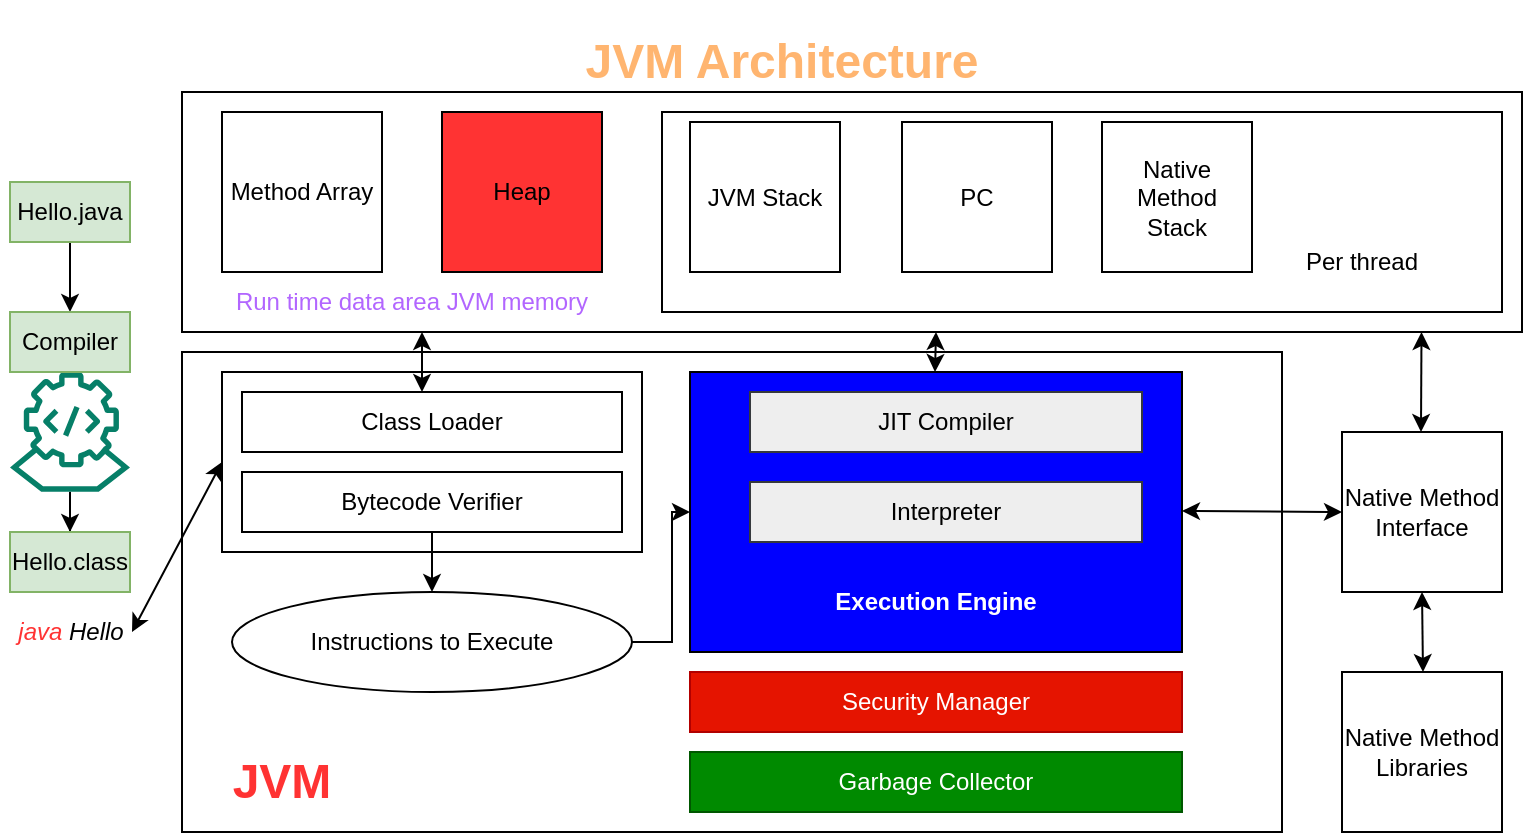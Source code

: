 <mxfile version="17.4.2" type="device"><diagram id="C5RBs43oDa-KdzZeNtuy" name="Page-1"><mxGraphModel dx="1422" dy="1963" grid="1" gridSize="10" guides="1" tooltips="1" connect="1" arrows="1" fold="1" page="1" pageScale="1" pageWidth="827" pageHeight="1169" math="0" shadow="0"><root><mxCell id="WIyWlLk6GJQsqaUBKTNV-0"/><mxCell id="WIyWlLk6GJQsqaUBKTNV-1" parent="WIyWlLk6GJQsqaUBKTNV-0"/><mxCell id="ZFTioDY8VbY5Nrr1AqeJ-0" value="" style="edgeStyle=orthogonalEdgeStyle;rounded=0;orthogonalLoop=1;jettySize=auto;html=1;" parent="WIyWlLk6GJQsqaUBKTNV-1" source="H6QIbEnyW9liXzOCOHLz-1" target="H6QIbEnyW9liXzOCOHLz-4" edge="1"><mxGeometry relative="1" as="geometry"/></mxCell><mxCell id="H6QIbEnyW9liXzOCOHLz-1" value="Hello.java" style="text;html=1;strokeColor=#82b366;fillColor=#d5e8d4;align=center;verticalAlign=middle;whiteSpace=wrap;rounded=0;" parent="WIyWlLk6GJQsqaUBKTNV-1" vertex="1"><mxGeometry x="74" y="75" width="60" height="30" as="geometry"/></mxCell><mxCell id="ZFTioDY8VbY5Nrr1AqeJ-2" value="" style="edgeStyle=orthogonalEdgeStyle;rounded=0;orthogonalLoop=1;jettySize=auto;html=1;" parent="WIyWlLk6GJQsqaUBKTNV-1" source="H6QIbEnyW9liXzOCOHLz-3" target="H6QIbEnyW9liXzOCOHLz-7" edge="1"><mxGeometry relative="1" as="geometry"/></mxCell><mxCell id="H6QIbEnyW9liXzOCOHLz-3" value="" style="sketch=0;outlineConnect=0;fontColor=#232F3E;gradientColor=none;fillColor=#067F68;strokeColor=none;dashed=0;verticalLabelPosition=bottom;verticalAlign=top;align=center;html=1;fontSize=12;fontStyle=0;aspect=fixed;shape=mxgraph.aws4.mainframe_modernization_compiler;" parent="WIyWlLk6GJQsqaUBKTNV-1" vertex="1"><mxGeometry x="74" y="170" width="60" height="60" as="geometry"/></mxCell><mxCell id="H6QIbEnyW9liXzOCOHLz-4" value="Compiler" style="text;html=1;strokeColor=#82b366;fillColor=#d5e8d4;align=center;verticalAlign=middle;whiteSpace=wrap;rounded=0;" parent="WIyWlLk6GJQsqaUBKTNV-1" vertex="1"><mxGeometry x="74" y="140" width="60" height="30" as="geometry"/></mxCell><mxCell id="H6QIbEnyW9liXzOCOHLz-7" value="Hello.class" style="text;html=1;strokeColor=#82b366;fillColor=#d5e8d4;align=center;verticalAlign=middle;whiteSpace=wrap;rounded=0;" parent="WIyWlLk6GJQsqaUBKTNV-1" vertex="1"><mxGeometry x="74" y="250" width="60" height="30" as="geometry"/></mxCell><mxCell id="H6QIbEnyW9liXzOCOHLz-9" value="" style="rounded=0;whiteSpace=wrap;html=1;" parent="WIyWlLk6GJQsqaUBKTNV-1" vertex="1"><mxGeometry x="160" y="160" width="550" height="240" as="geometry"/></mxCell><mxCell id="H6QIbEnyW9liXzOCOHLz-10" value="" style="rounded=0;whiteSpace=wrap;html=1;" parent="WIyWlLk6GJQsqaUBKTNV-1" vertex="1"><mxGeometry x="160" y="30" width="670" height="120" as="geometry"/></mxCell><mxCell id="H6QIbEnyW9liXzOCOHLz-11" value="Method Array" style="whiteSpace=wrap;html=1;aspect=fixed;" parent="WIyWlLk6GJQsqaUBKTNV-1" vertex="1"><mxGeometry x="180" y="40" width="80" height="80" as="geometry"/></mxCell><mxCell id="H6QIbEnyW9liXzOCOHLz-12" value="Heap" style="whiteSpace=wrap;html=1;aspect=fixed;fillColor=#FF3333;" parent="WIyWlLk6GJQsqaUBKTNV-1" vertex="1"><mxGeometry x="290" y="40" width="80" height="80" as="geometry"/></mxCell><mxCell id="H6QIbEnyW9liXzOCOHLz-14" value="" style="rounded=0;whiteSpace=wrap;html=1;" parent="WIyWlLk6GJQsqaUBKTNV-1" vertex="1"><mxGeometry x="400" y="40" width="420" height="100" as="geometry"/></mxCell><mxCell id="H6QIbEnyW9liXzOCOHLz-15" value="JVM Stack" style="whiteSpace=wrap;html=1;aspect=fixed;" parent="WIyWlLk6GJQsqaUBKTNV-1" vertex="1"><mxGeometry x="414" y="45" width="75" height="75" as="geometry"/></mxCell><mxCell id="H6QIbEnyW9liXzOCOHLz-16" value="PC" style="whiteSpace=wrap;html=1;aspect=fixed;" parent="WIyWlLk6GJQsqaUBKTNV-1" vertex="1"><mxGeometry x="520" y="45" width="75" height="75" as="geometry"/></mxCell><mxCell id="H6QIbEnyW9liXzOCOHLz-17" value="Native Method Stack" style="whiteSpace=wrap;html=1;aspect=fixed;" parent="WIyWlLk6GJQsqaUBKTNV-1" vertex="1"><mxGeometry x="620" y="45" width="75" height="75" as="geometry"/></mxCell><mxCell id="H6QIbEnyW9liXzOCOHLz-18" value="Native Method Interface" style="whiteSpace=wrap;html=1;aspect=fixed;" parent="WIyWlLk6GJQsqaUBKTNV-1" vertex="1"><mxGeometry x="740" y="200" width="80" height="80" as="geometry"/></mxCell><mxCell id="H6QIbEnyW9liXzOCOHLz-19" value="Native Method Libraries" style="whiteSpace=wrap;html=1;aspect=fixed;" parent="WIyWlLk6GJQsqaUBKTNV-1" vertex="1"><mxGeometry x="740" y="320" width="80" height="80" as="geometry"/></mxCell><mxCell id="H6QIbEnyW9liXzOCOHLz-20" value="" style="rounded=0;whiteSpace=wrap;html=1;" parent="WIyWlLk6GJQsqaUBKTNV-1" vertex="1"><mxGeometry x="180" y="170" width="210" height="90" as="geometry"/></mxCell><mxCell id="H6QIbEnyW9liXzOCOHLz-23" value="" style="rounded=0;whiteSpace=wrap;html=1;fillColor=#0000FF;" parent="WIyWlLk6GJQsqaUBKTNV-1" vertex="1"><mxGeometry x="414" y="170" width="246" height="140" as="geometry"/></mxCell><mxCell id="H6QIbEnyW9liXzOCOHLz-26" value="Execution Engine" style="text;html=1;align=center;verticalAlign=middle;whiteSpace=wrap;rounded=0;fontColor=#FFFFFF;fontStyle=1" parent="WIyWlLk6GJQsqaUBKTNV-1" vertex="1"><mxGeometry x="444" y="270" width="186" height="30" as="geometry"/></mxCell><mxCell id="H6QIbEnyW9liXzOCOHLz-27" value="Security Manager" style="text;html=1;strokeColor=#B20000;fillColor=#e51400;align=center;verticalAlign=middle;whiteSpace=wrap;rounded=0;fontColor=#ffffff;" parent="WIyWlLk6GJQsqaUBKTNV-1" vertex="1"><mxGeometry x="414" y="320" width="246" height="30" as="geometry"/></mxCell><mxCell id="H6QIbEnyW9liXzOCOHLz-28" value="Garbage Collector" style="text;html=1;strokeColor=#005700;fillColor=#008a00;align=center;verticalAlign=middle;whiteSpace=wrap;rounded=0;fontColor=#ffffff;" parent="WIyWlLk6GJQsqaUBKTNV-1" vertex="1"><mxGeometry x="414" y="360" width="246" height="30" as="geometry"/></mxCell><mxCell id="H6QIbEnyW9liXzOCOHLz-29" value="JIT Compiler&lt;span style=&quot;color: rgba(0 , 0 , 0 , 0) ; font-family: monospace ; font-size: 0px&quot;&gt;%3CmxGraphModel%3E%3Croot%3E%3CmxCell%20id%3D%220%22%2F%3E%3CmxCell%20id%3D%221%22%20parent%3D%220%22%2F%3E%3CmxCell%20id%3D%222%22%20value%3D%22Text%22%20style%3D%22text%3Bhtml%3D1%3BstrokeColor%3Dnone%3BfillColor%3Dnone%3Balign%3Dcenter%3BverticalAlign%3Dmiddle%3BwhiteSpace%3Dwrap%3Brounded%3D0%3B%22%20vertex%3D%221%22%20parent%3D%221%22%3E%3CmxGeometry%20x%3D%22414%22%20y%3D%22320%22%20width%3D%2260%22%20height%3D%2230%22%20as%3D%22geometry%22%2F%3E%3C%2FmxCell%3E%3C%2Froot%3E%3C%2FmxGraphModel%3E&lt;/span&gt;" style="text;html=1;align=center;verticalAlign=middle;whiteSpace=wrap;rounded=0;fillColor=#eeeeee;strokeColor=#36393d;" parent="WIyWlLk6GJQsqaUBKTNV-1" vertex="1"><mxGeometry x="444" y="180" width="196" height="30" as="geometry"/></mxCell><mxCell id="H6QIbEnyW9liXzOCOHLz-30" value="Interpreter" style="text;html=1;align=center;verticalAlign=middle;whiteSpace=wrap;rounded=0;fillColor=#eeeeee;strokeColor=#36393d;" parent="WIyWlLk6GJQsqaUBKTNV-1" vertex="1"><mxGeometry x="444" y="225" width="196" height="30" as="geometry"/></mxCell><mxCell id="H6QIbEnyW9liXzOCOHLz-31" value="Per thread" style="text;html=1;align=center;verticalAlign=middle;whiteSpace=wrap;rounded=0;" parent="WIyWlLk6GJQsqaUBKTNV-1" vertex="1"><mxGeometry x="720" y="100" width="60" height="30" as="geometry"/></mxCell><mxCell id="H6QIbEnyW9liXzOCOHLz-32" value="&lt;font style=&quot;font-size: 24px&quot; color=&quot;#ff3333&quot;&gt;&lt;b&gt;JVM&lt;/b&gt;&lt;/font&gt;" style="text;html=1;strokeColor=none;fillColor=none;align=center;verticalAlign=middle;whiteSpace=wrap;rounded=0;fontColor=#000000;" parent="WIyWlLk6GJQsqaUBKTNV-1" vertex="1"><mxGeometry x="180" y="360" width="60" height="30" as="geometry"/></mxCell><mxCell id="H6QIbEnyW9liXzOCOHLz-35" value="Class Loader" style="rounded=0;whiteSpace=wrap;html=1;fontSize=12;" parent="WIyWlLk6GJQsqaUBKTNV-1" vertex="1"><mxGeometry x="190" y="180" width="190" height="30" as="geometry"/></mxCell><mxCell id="H6QIbEnyW9liXzOCOHLz-48" value="" style="edgeStyle=orthogonalEdgeStyle;rounded=0;orthogonalLoop=1;jettySize=auto;html=1;fontSize=12;fontColor=#B266FF;" parent="WIyWlLk6GJQsqaUBKTNV-1" source="H6QIbEnyW9liXzOCOHLz-36" target="H6QIbEnyW9liXzOCOHLz-37" edge="1"><mxGeometry relative="1" as="geometry"/></mxCell><mxCell id="H6QIbEnyW9liXzOCOHLz-36" value="Bytecode Verifier" style="rounded=0;whiteSpace=wrap;html=1;fontSize=12;" parent="WIyWlLk6GJQsqaUBKTNV-1" vertex="1"><mxGeometry x="190" y="220" width="190" height="30" as="geometry"/></mxCell><mxCell id="H6QIbEnyW9liXzOCOHLz-51" style="edgeStyle=orthogonalEdgeStyle;rounded=0;orthogonalLoop=1;jettySize=auto;html=1;fontSize=12;fontColor=#B266FF;entryX=0;entryY=0.5;entryDx=0;entryDy=0;" parent="WIyWlLk6GJQsqaUBKTNV-1" source="H6QIbEnyW9liXzOCOHLz-37" target="H6QIbEnyW9liXzOCOHLz-23" edge="1"><mxGeometry relative="1" as="geometry"><Array as="points"><mxPoint x="405" y="305"/><mxPoint x="405" y="240"/></Array></mxGeometry></mxCell><mxCell id="H6QIbEnyW9liXzOCOHLz-37" value="Instructions to Execute" style="ellipse;whiteSpace=wrap;html=1;fontSize=12;fontColor=#000000;fillColor=#FFFFFF;" parent="WIyWlLk6GJQsqaUBKTNV-1" vertex="1"><mxGeometry x="185" y="280" width="200" height="50" as="geometry"/></mxCell><mxCell id="H6QIbEnyW9liXzOCOHLz-43" value="" style="endArrow=classic;startArrow=classic;html=1;rounded=0;fontSize=12;fontColor=#000000;exitX=0.5;exitY=0;exitDx=0;exitDy=0;" parent="WIyWlLk6GJQsqaUBKTNV-1" edge="1"><mxGeometry width="50" height="50" relative="1" as="geometry"><mxPoint x="780.5" y="320" as="sourcePoint"/><mxPoint x="780" y="280" as="targetPoint"/><Array as="points"><mxPoint x="780.5" y="320"/></Array></mxGeometry></mxCell><mxCell id="H6QIbEnyW9liXzOCOHLz-44" value="" style="endArrow=classic;startArrow=classic;html=1;rounded=0;fontSize=12;fontColor=#000000;exitX=0.5;exitY=0;exitDx=0;exitDy=0;entryX=0.925;entryY=1;entryDx=0;entryDy=0;entryPerimeter=0;" parent="WIyWlLk6GJQsqaUBKTNV-1" target="H6QIbEnyW9liXzOCOHLz-10" edge="1"><mxGeometry width="50" height="50" relative="1" as="geometry"><mxPoint x="779.5" y="200" as="sourcePoint"/><mxPoint x="779" y="160" as="targetPoint"/><Array as="points"><mxPoint x="779.5" y="200"/></Array></mxGeometry></mxCell><mxCell id="H6QIbEnyW9liXzOCOHLz-46" value="" style="endArrow=classic;startArrow=classic;html=1;rounded=0;fontSize=12;fontColor=#000000;exitX=0.5;exitY=0;exitDx=0;exitDy=0;" parent="WIyWlLk6GJQsqaUBKTNV-1" edge="1"><mxGeometry width="50" height="50" relative="1" as="geometry"><mxPoint x="280" y="180" as="sourcePoint"/><mxPoint x="280" y="150" as="targetPoint"/><Array as="points"><mxPoint x="280" y="180"/></Array></mxGeometry></mxCell><mxCell id="H6QIbEnyW9liXzOCOHLz-47" value="&lt;font color=&quot;#b266ff&quot;&gt;Run time data area JVM memory&lt;/font&gt;" style="text;html=1;strokeColor=none;fillColor=none;align=center;verticalAlign=middle;whiteSpace=wrap;rounded=0;fontSize=12;fontColor=#000000;" parent="WIyWlLk6GJQsqaUBKTNV-1" vertex="1"><mxGeometry x="180" y="120" width="190" height="30" as="geometry"/></mxCell><mxCell id="H6QIbEnyW9liXzOCOHLz-59" value="" style="endArrow=classic;startArrow=classic;html=1;rounded=0;fontSize=12;fontColor=#000000;exitX=0.5;exitY=0;exitDx=0;exitDy=0;" parent="WIyWlLk6GJQsqaUBKTNV-1" edge="1"><mxGeometry width="50" height="50" relative="1" as="geometry"><mxPoint x="536.5" y="170" as="sourcePoint"/><mxPoint x="537" y="150" as="targetPoint"/><Array as="points"><mxPoint x="536.5" y="170"/></Array></mxGeometry></mxCell><mxCell id="H6QIbEnyW9liXzOCOHLz-60" value="" style="endArrow=classic;startArrow=classic;html=1;rounded=0;fontSize=12;fontColor=#B266FF;entryX=0;entryY=0.5;entryDx=0;entryDy=0;" parent="WIyWlLk6GJQsqaUBKTNV-1" target="H6QIbEnyW9liXzOCOHLz-18" edge="1"><mxGeometry width="50" height="50" relative="1" as="geometry"><mxPoint x="660" y="239.5" as="sourcePoint"/><mxPoint x="724" y="239.5" as="targetPoint"/></mxGeometry></mxCell><mxCell id="H6QIbEnyW9liXzOCOHLz-61" value="&lt;h1&gt;&lt;font color=&quot;#ffb570&quot;&gt;JVM Architecture&lt;/font&gt;&lt;/h1&gt;" style="text;html=1;strokeColor=none;fillColor=none;align=center;verticalAlign=middle;whiteSpace=wrap;rounded=0;fontSize=12;fontColor=#B266FF;" parent="WIyWlLk6GJQsqaUBKTNV-1" vertex="1"><mxGeometry x="310" width="300" height="30" as="geometry"/></mxCell><mxCell id="ZFTioDY8VbY5Nrr1AqeJ-4" value="" style="endArrow=classic;startArrow=classic;html=1;rounded=0;entryX=0;entryY=0.5;entryDx=0;entryDy=0;" parent="WIyWlLk6GJQsqaUBKTNV-1" target="H6QIbEnyW9liXzOCOHLz-20" edge="1"><mxGeometry width="50" height="50" relative="1" as="geometry"><mxPoint x="135" y="300" as="sourcePoint"/><mxPoint x="185" y="250" as="targetPoint"/></mxGeometry></mxCell><mxCell id="S1Nb0nW6nZP-avP7zWcT-0" value="&lt;i&gt;&lt;font color=&quot;#ff3333&quot;&gt;java&lt;/font&gt; Hello&lt;/i&gt;" style="text;html=1;align=center;verticalAlign=middle;resizable=0;points=[];autosize=1;strokeColor=none;fillColor=none;" parent="WIyWlLk6GJQsqaUBKTNV-1" vertex="1"><mxGeometry x="69" y="290" width="70" height="20" as="geometry"/></mxCell></root></mxGraphModel></diagram></mxfile>